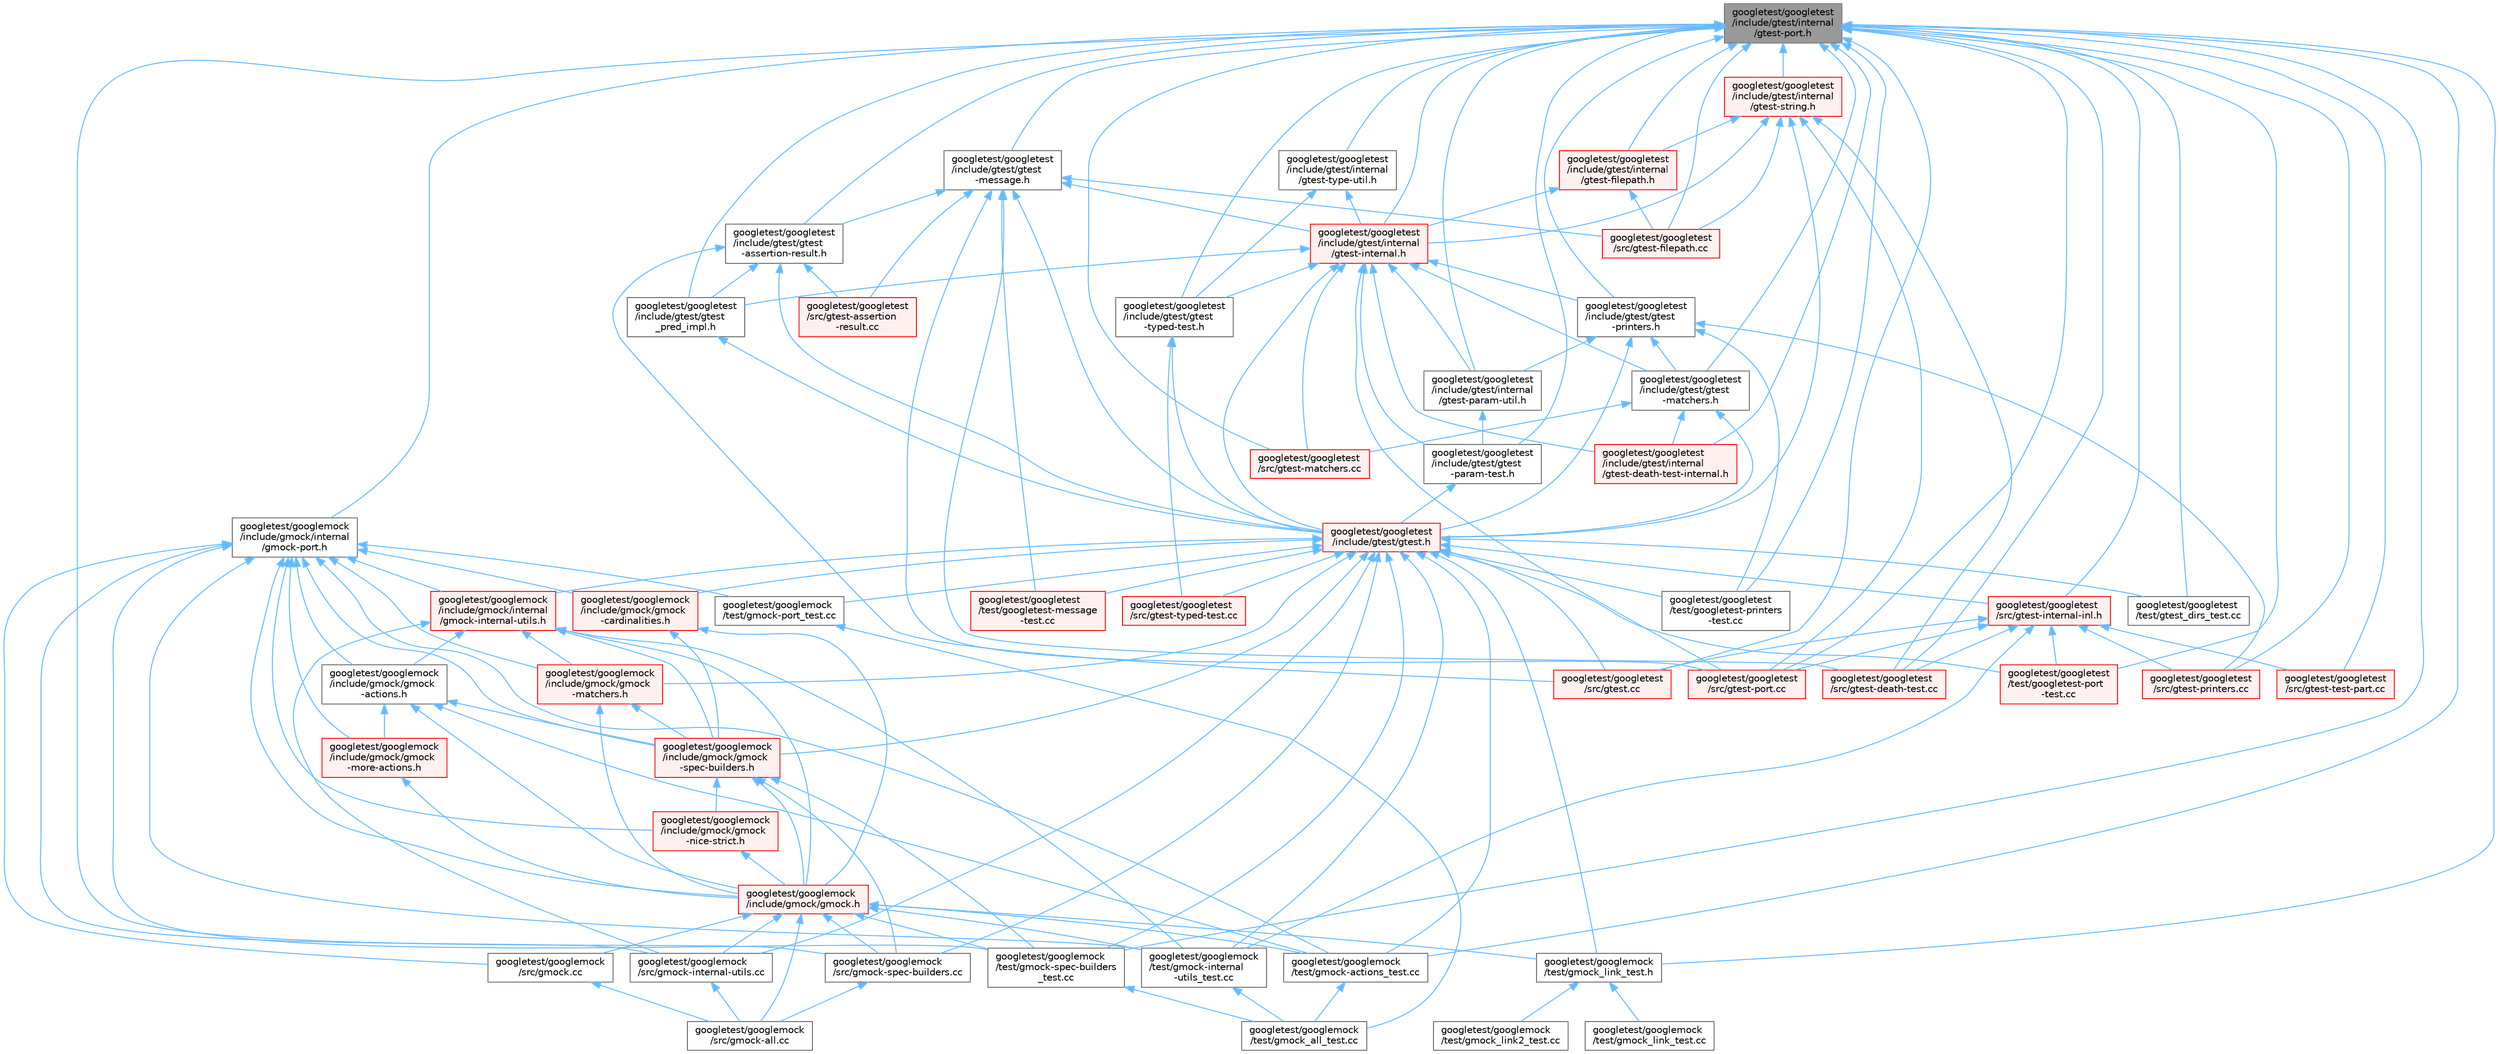digraph "googletest/googletest/include/gtest/internal/gtest-port.h"
{
 // LATEX_PDF_SIZE
  bgcolor="transparent";
  edge [fontname=Helvetica,fontsize=10,labelfontname=Helvetica,labelfontsize=10];
  node [fontname=Helvetica,fontsize=10,shape=box,height=0.2,width=0.4];
  Node1 [id="Node000001",label="googletest/googletest\l/include/gtest/internal\l/gtest-port.h",height=0.2,width=0.4,color="gray40", fillcolor="grey60", style="filled", fontcolor="black",tooltip=" "];
  Node1 -> Node2 [id="edge1_Node000001_Node000002",dir="back",color="steelblue1",style="solid",tooltip=" "];
  Node2 [id="Node000002",label="googletest/googlemock\l/include/gmock/internal\l/gmock-port.h",height=0.2,width=0.4,color="grey40", fillcolor="white", style="filled",URL="$gmock-port_8h.html",tooltip=" "];
  Node2 -> Node3 [id="edge2_Node000002_Node000003",dir="back",color="steelblue1",style="solid",tooltip=" "];
  Node3 [id="Node000003",label="googletest/googlemock\l/include/gmock/gmock\l-actions.h",height=0.2,width=0.4,color="grey40", fillcolor="white", style="filled",URL="$gmock-actions_8h.html",tooltip=" "];
  Node3 -> Node4 [id="edge3_Node000003_Node000004",dir="back",color="steelblue1",style="solid",tooltip=" "];
  Node4 [id="Node000004",label="googletest/googlemock\l/include/gmock/gmock\l-more-actions.h",height=0.2,width=0.4,color="red", fillcolor="#FFF0F0", style="filled",URL="$gmock-more-actions_8h.html",tooltip=" "];
  Node4 -> Node5 [id="edge4_Node000004_Node000005",dir="back",color="steelblue1",style="solid",tooltip=" "];
  Node5 [id="Node000005",label="googletest/googlemock\l/include/gmock/gmock.h",height=0.2,width=0.4,color="red", fillcolor="#FFF0F0", style="filled",URL="$gmock_8h.html",tooltip=" "];
  Node5 -> Node6 [id="edge5_Node000005_Node000006",dir="back",color="steelblue1",style="solid",tooltip=" "];
  Node6 [id="Node000006",label="googletest/googlemock\l/src/gmock-all.cc",height=0.2,width=0.4,color="grey40", fillcolor="white", style="filled",URL="$gmock-all_8cc.html",tooltip=" "];
  Node5 -> Node7 [id="edge6_Node000005_Node000007",dir="back",color="steelblue1",style="solid",tooltip=" "];
  Node7 [id="Node000007",label="googletest/googlemock\l/src/gmock-internal-utils.cc",height=0.2,width=0.4,color="grey40", fillcolor="white", style="filled",URL="$gmock-internal-utils_8cc.html",tooltip=" "];
  Node7 -> Node6 [id="edge7_Node000007_Node000006",dir="back",color="steelblue1",style="solid",tooltip=" "];
  Node5 -> Node8 [id="edge8_Node000005_Node000008",dir="back",color="steelblue1",style="solid",tooltip=" "];
  Node8 [id="Node000008",label="googletest/googlemock\l/src/gmock-spec-builders.cc",height=0.2,width=0.4,color="grey40", fillcolor="white", style="filled",URL="$gmock-spec-builders_8cc.html",tooltip=" "];
  Node8 -> Node6 [id="edge9_Node000008_Node000006",dir="back",color="steelblue1",style="solid",tooltip=" "];
  Node5 -> Node9 [id="edge10_Node000005_Node000009",dir="back",color="steelblue1",style="solid",tooltip=" "];
  Node9 [id="Node000009",label="googletest/googlemock\l/src/gmock.cc",height=0.2,width=0.4,color="grey40", fillcolor="white", style="filled",URL="$gmock_8cc.html",tooltip=" "];
  Node9 -> Node6 [id="edge11_Node000009_Node000006",dir="back",color="steelblue1",style="solid",tooltip=" "];
  Node5 -> Node11 [id="edge12_Node000005_Node000011",dir="back",color="steelblue1",style="solid",tooltip=" "];
  Node11 [id="Node000011",label="googletest/googlemock\l/test/gmock-actions_test.cc",height=0.2,width=0.4,color="grey40", fillcolor="white", style="filled",URL="$gmock-actions__test_8cc.html",tooltip=" "];
  Node11 -> Node12 [id="edge13_Node000011_Node000012",dir="back",color="steelblue1",style="solid",tooltip=" "];
  Node12 [id="Node000012",label="googletest/googlemock\l/test/gmock_all_test.cc",height=0.2,width=0.4,color="grey40", fillcolor="white", style="filled",URL="$gmock__all__test_8cc.html",tooltip=" "];
  Node5 -> Node15 [id="edge14_Node000005_Node000015",dir="back",color="steelblue1",style="solid",tooltip=" "];
  Node15 [id="Node000015",label="googletest/googlemock\l/test/gmock-internal\l-utils_test.cc",height=0.2,width=0.4,color="grey40", fillcolor="white", style="filled",URL="$gmock-internal-utils__test_8cc.html",tooltip=" "];
  Node15 -> Node12 [id="edge15_Node000015_Node000012",dir="back",color="steelblue1",style="solid",tooltip=" "];
  Node5 -> Node24 [id="edge16_Node000005_Node000024",dir="back",color="steelblue1",style="solid",tooltip=" "];
  Node24 [id="Node000024",label="googletest/googlemock\l/test/gmock-spec-builders\l_test.cc",height=0.2,width=0.4,color="grey40", fillcolor="white", style="filled",URL="$gmock-spec-builders__test_8cc.html",tooltip=" "];
  Node24 -> Node12 [id="edge17_Node000024_Node000012",dir="back",color="steelblue1",style="solid",tooltip=" "];
  Node5 -> Node27 [id="edge18_Node000005_Node000027",dir="back",color="steelblue1",style="solid",tooltip=" "];
  Node27 [id="Node000027",label="googletest/googlemock\l/test/gmock_link_test.h",height=0.2,width=0.4,color="grey40", fillcolor="white", style="filled",URL="$gmock__link__test_8h.html",tooltip=" "];
  Node27 -> Node28 [id="edge19_Node000027_Node000028",dir="back",color="steelblue1",style="solid",tooltip=" "];
  Node28 [id="Node000028",label="googletest/googlemock\l/test/gmock_link2_test.cc",height=0.2,width=0.4,color="grey40", fillcolor="white", style="filled",URL="$gmock__link2__test_8cc.html",tooltip=" "];
  Node27 -> Node29 [id="edge20_Node000027_Node000029",dir="back",color="steelblue1",style="solid",tooltip=" "];
  Node29 [id="Node000029",label="googletest/googlemock\l/test/gmock_link_test.cc",height=0.2,width=0.4,color="grey40", fillcolor="white", style="filled",URL="$gmock__link__test_8cc.html",tooltip=" "];
  Node3 -> Node33 [id="edge21_Node000003_Node000033",dir="back",color="steelblue1",style="solid",tooltip=" "];
  Node33 [id="Node000033",label="googletest/googlemock\l/include/gmock/gmock\l-spec-builders.h",height=0.2,width=0.4,color="red", fillcolor="#FFF0F0", style="filled",URL="$gmock-spec-builders_8h.html",tooltip=" "];
  Node33 -> Node35 [id="edge22_Node000033_Node000035",dir="back",color="steelblue1",style="solid",tooltip=" "];
  Node35 [id="Node000035",label="googletest/googlemock\l/include/gmock/gmock\l-nice-strict.h",height=0.2,width=0.4,color="red", fillcolor="#FFF0F0", style="filled",URL="$gmock-nice-strict_8h.html",tooltip=" "];
  Node35 -> Node5 [id="edge23_Node000035_Node000005",dir="back",color="steelblue1",style="solid",tooltip=" "];
  Node33 -> Node5 [id="edge24_Node000033_Node000005",dir="back",color="steelblue1",style="solid",tooltip=" "];
  Node33 -> Node8 [id="edge25_Node000033_Node000008",dir="back",color="steelblue1",style="solid",tooltip=" "];
  Node33 -> Node24 [id="edge26_Node000033_Node000024",dir="back",color="steelblue1",style="solid",tooltip=" "];
  Node3 -> Node5 [id="edge27_Node000003_Node000005",dir="back",color="steelblue1",style="solid",tooltip=" "];
  Node3 -> Node11 [id="edge28_Node000003_Node000011",dir="back",color="steelblue1",style="solid",tooltip=" "];
  Node2 -> Node36 [id="edge29_Node000002_Node000036",dir="back",color="steelblue1",style="solid",tooltip=" "];
  Node36 [id="Node000036",label="googletest/googlemock\l/include/gmock/gmock\l-cardinalities.h",height=0.2,width=0.4,color="red", fillcolor="#FFF0F0", style="filled",URL="$gmock-cardinalities_8h.html",tooltip=" "];
  Node36 -> Node33 [id="edge30_Node000036_Node000033",dir="back",color="steelblue1",style="solid",tooltip=" "];
  Node36 -> Node5 [id="edge31_Node000036_Node000005",dir="back",color="steelblue1",style="solid",tooltip=" "];
  Node2 -> Node38 [id="edge32_Node000002_Node000038",dir="back",color="steelblue1",style="solid",tooltip=" "];
  Node38 [id="Node000038",label="googletest/googlemock\l/include/gmock/gmock\l-matchers.h",height=0.2,width=0.4,color="red", fillcolor="#FFF0F0", style="filled",URL="$gmock-matchers_8h.html",tooltip=" "];
  Node38 -> Node33 [id="edge33_Node000038_Node000033",dir="back",color="steelblue1",style="solid",tooltip=" "];
  Node38 -> Node5 [id="edge34_Node000038_Node000005",dir="back",color="steelblue1",style="solid",tooltip=" "];
  Node2 -> Node4 [id="edge35_Node000002_Node000004",dir="back",color="steelblue1",style="solid",tooltip=" "];
  Node2 -> Node35 [id="edge36_Node000002_Node000035",dir="back",color="steelblue1",style="solid",tooltip=" "];
  Node2 -> Node33 [id="edge37_Node000002_Node000033",dir="back",color="steelblue1",style="solid",tooltip=" "];
  Node2 -> Node5 [id="edge38_Node000002_Node000005",dir="back",color="steelblue1",style="solid",tooltip=" "];
  Node2 -> Node41 [id="edge39_Node000002_Node000041",dir="back",color="steelblue1",style="solid",tooltip=" "];
  Node41 [id="Node000041",label="googletest/googlemock\l/include/gmock/internal\l/gmock-internal-utils.h",height=0.2,width=0.4,color="red", fillcolor="#FFF0F0", style="filled",URL="$gmock-internal-utils_8h.html",tooltip=" "];
  Node41 -> Node3 [id="edge40_Node000041_Node000003",dir="back",color="steelblue1",style="solid",tooltip=" "];
  Node41 -> Node38 [id="edge41_Node000041_Node000038",dir="back",color="steelblue1",style="solid",tooltip=" "];
  Node41 -> Node33 [id="edge42_Node000041_Node000033",dir="back",color="steelblue1",style="solid",tooltip=" "];
  Node41 -> Node5 [id="edge43_Node000041_Node000005",dir="back",color="steelblue1",style="solid",tooltip=" "];
  Node41 -> Node7 [id="edge44_Node000041_Node000007",dir="back",color="steelblue1",style="solid",tooltip=" "];
  Node41 -> Node15 [id="edge45_Node000041_Node000015",dir="back",color="steelblue1",style="solid",tooltip=" "];
  Node2 -> Node7 [id="edge46_Node000002_Node000007",dir="back",color="steelblue1",style="solid",tooltip=" "];
  Node2 -> Node9 [id="edge47_Node000002_Node000009",dir="back",color="steelblue1",style="solid",tooltip=" "];
  Node2 -> Node11 [id="edge48_Node000002_Node000011",dir="back",color="steelblue1",style="solid",tooltip=" "];
  Node2 -> Node15 [id="edge49_Node000002_Node000015",dir="back",color="steelblue1",style="solid",tooltip=" "];
  Node2 -> Node42 [id="edge50_Node000002_Node000042",dir="back",color="steelblue1",style="solid",tooltip=" "];
  Node42 [id="Node000042",label="googletest/googlemock\l/test/gmock-port_test.cc",height=0.2,width=0.4,color="grey40", fillcolor="white", style="filled",URL="$gmock-port__test_8cc.html",tooltip=" "];
  Node42 -> Node12 [id="edge51_Node000042_Node000012",dir="back",color="steelblue1",style="solid",tooltip=" "];
  Node2 -> Node24 [id="edge52_Node000002_Node000024",dir="back",color="steelblue1",style="solid",tooltip=" "];
  Node1 -> Node8 [id="edge53_Node000001_Node000008",dir="back",color="steelblue1",style="solid",tooltip=" "];
  Node1 -> Node11 [id="edge54_Node000001_Node000011",dir="back",color="steelblue1",style="solid",tooltip=" "];
  Node1 -> Node24 [id="edge55_Node000001_Node000024",dir="back",color="steelblue1",style="solid",tooltip=" "];
  Node1 -> Node27 [id="edge56_Node000001_Node000027",dir="back",color="steelblue1",style="solid",tooltip=" "];
  Node1 -> Node43 [id="edge57_Node000001_Node000043",dir="back",color="steelblue1",style="solid",tooltip=" "];
  Node43 [id="Node000043",label="googletest/googletest\l/include/gtest/gtest\l-assertion-result.h",height=0.2,width=0.4,color="grey40", fillcolor="white", style="filled",URL="$gtest-assertion-result_8h.html",tooltip=" "];
  Node43 -> Node44 [id="edge58_Node000043_Node000044",dir="back",color="steelblue1",style="solid",tooltip=" "];
  Node44 [id="Node000044",label="googletest/googletest\l/include/gtest/gtest.h",height=0.2,width=0.4,color="red", fillcolor="#FFF0F0", style="filled",URL="$gtest_8h.html",tooltip=" "];
  Node44 -> Node36 [id="edge59_Node000044_Node000036",dir="back",color="steelblue1",style="solid",tooltip=" "];
  Node44 -> Node38 [id="edge60_Node000044_Node000038",dir="back",color="steelblue1",style="solid",tooltip=" "];
  Node44 -> Node33 [id="edge61_Node000044_Node000033",dir="back",color="steelblue1",style="solid",tooltip=" "];
  Node44 -> Node41 [id="edge62_Node000044_Node000041",dir="back",color="steelblue1",style="solid",tooltip=" "];
  Node44 -> Node7 [id="edge63_Node000044_Node000007",dir="back",color="steelblue1",style="solid",tooltip=" "];
  Node44 -> Node8 [id="edge64_Node000044_Node000008",dir="back",color="steelblue1",style="solid",tooltip=" "];
  Node44 -> Node11 [id="edge65_Node000044_Node000011",dir="back",color="steelblue1",style="solid",tooltip=" "];
  Node44 -> Node15 [id="edge66_Node000044_Node000015",dir="back",color="steelblue1",style="solid",tooltip=" "];
  Node44 -> Node42 [id="edge67_Node000044_Node000042",dir="back",color="steelblue1",style="solid",tooltip=" "];
  Node44 -> Node24 [id="edge68_Node000044_Node000024",dir="back",color="steelblue1",style="solid",tooltip=" "];
  Node44 -> Node27 [id="edge69_Node000044_Node000027",dir="back",color="steelblue1",style="solid",tooltip=" "];
  Node44 -> Node47 [id="edge70_Node000044_Node000047",dir="back",color="steelblue1",style="solid",tooltip=" "];
  Node47 [id="Node000047",label="googletest/googletest\l/src/gtest-internal-inl.h",height=0.2,width=0.4,color="red", fillcolor="#FFF0F0", style="filled",URL="$gtest-internal-inl_8h.html",tooltip=" "];
  Node47 -> Node15 [id="edge71_Node000047_Node000015",dir="back",color="steelblue1",style="solid",tooltip=" "];
  Node47 -> Node48 [id="edge72_Node000047_Node000048",dir="back",color="steelblue1",style="solid",tooltip=" "];
  Node48 [id="Node000048",label="googletest/googletest\l/src/gtest-death-test.cc",height=0.2,width=0.4,color="red", fillcolor="#FFF0F0", style="filled",URL="$gtest-death-test_8cc.html",tooltip=" "];
  Node47 -> Node50 [id="edge73_Node000047_Node000050",dir="back",color="steelblue1",style="solid",tooltip=" "];
  Node50 [id="Node000050",label="googletest/googletest\l/src/gtest-port.cc",height=0.2,width=0.4,color="red", fillcolor="#FFF0F0", style="filled",URL="$gtest-port_8cc.html",tooltip=" "];
  Node47 -> Node51 [id="edge74_Node000047_Node000051",dir="back",color="steelblue1",style="solid",tooltip=" "];
  Node51 [id="Node000051",label="googletest/googletest\l/src/gtest-printers.cc",height=0.2,width=0.4,color="red", fillcolor="#FFF0F0", style="filled",URL="$gtest-printers_8cc.html",tooltip=" "];
  Node47 -> Node52 [id="edge75_Node000047_Node000052",dir="back",color="steelblue1",style="solid",tooltip=" "];
  Node52 [id="Node000052",label="googletest/googletest\l/src/gtest-test-part.cc",height=0.2,width=0.4,color="red", fillcolor="#FFF0F0", style="filled",URL="$gtest-test-part_8cc.html",tooltip=" "];
  Node47 -> Node53 [id="edge76_Node000047_Node000053",dir="back",color="steelblue1",style="solid",tooltip=" "];
  Node53 [id="Node000053",label="googletest/googletest\l/src/gtest.cc",height=0.2,width=0.4,color="red", fillcolor="#FFF0F0", style="filled",URL="$gtest_8cc.html",tooltip=" "];
  Node47 -> Node61 [id="edge77_Node000047_Node000061",dir="back",color="steelblue1",style="solid",tooltip=" "];
  Node61 [id="Node000061",label="googletest/googletest\l/test/googletest-port\l-test.cc",height=0.2,width=0.4,color="red", fillcolor="#FFF0F0", style="filled",URL="$googletest-port-test_8cc.html",tooltip=" "];
  Node44 -> Node77 [id="edge78_Node000044_Node000077",dir="back",color="steelblue1",style="solid",tooltip=" "];
  Node77 [id="Node000077",label="googletest/googletest\l/src/gtest-typed-test.cc",height=0.2,width=0.4,color="red", fillcolor="#FFF0F0", style="filled",URL="$gtest-typed-test_8cc.html",tooltip=" "];
  Node44 -> Node53 [id="edge79_Node000044_Node000053",dir="back",color="steelblue1",style="solid",tooltip=" "];
  Node44 -> Node88 [id="edge80_Node000044_Node000088",dir="back",color="steelblue1",style="solid",tooltip=" "];
  Node88 [id="Node000088",label="googletest/googletest\l/test/googletest-message\l-test.cc",height=0.2,width=0.4,color="red", fillcolor="#FFF0F0", style="filled",URL="$googletest-message-test_8cc.html",tooltip=" "];
  Node44 -> Node61 [id="edge81_Node000044_Node000061",dir="back",color="steelblue1",style="solid",tooltip=" "];
  Node44 -> Node93 [id="edge82_Node000044_Node000093",dir="back",color="steelblue1",style="solid",tooltip=" "];
  Node93 [id="Node000093",label="googletest/googletest\l/test/googletest-printers\l-test.cc",height=0.2,width=0.4,color="grey40", fillcolor="white", style="filled",URL="$googletest-printers-test_8cc.html",tooltip=" "];
  Node44 -> Node104 [id="edge83_Node000044_Node000104",dir="back",color="steelblue1",style="solid",tooltip=" "];
  Node104 [id="Node000104",label="googletest/googletest\l/test/gtest_dirs_test.cc",height=0.2,width=0.4,color="grey40", fillcolor="white", style="filled",URL="$gtest__dirs__test_8cc.html",tooltip=" "];
  Node43 -> Node122 [id="edge84_Node000043_Node000122",dir="back",color="steelblue1",style="solid",tooltip=" "];
  Node122 [id="Node000122",label="googletest/googletest\l/include/gtest/gtest\l_pred_impl.h",height=0.2,width=0.4,color="grey40", fillcolor="white", style="filled",URL="$gtest__pred__impl_8h.html",tooltip=" "];
  Node122 -> Node44 [id="edge85_Node000122_Node000044",dir="back",color="steelblue1",style="solid",tooltip=" "];
  Node43 -> Node123 [id="edge86_Node000043_Node000123",dir="back",color="steelblue1",style="solid",tooltip=" "];
  Node123 [id="Node000123",label="googletest/googletest\l/src/gtest-assertion\l-result.cc",height=0.2,width=0.4,color="red", fillcolor="#FFF0F0", style="filled",URL="$gtest-assertion-result_8cc.html",tooltip=" "];
  Node43 -> Node53 [id="edge87_Node000043_Node000053",dir="back",color="steelblue1",style="solid",tooltip=" "];
  Node1 -> Node124 [id="edge88_Node000001_Node000124",dir="back",color="steelblue1",style="solid",tooltip=" "];
  Node124 [id="Node000124",label="googletest/googletest\l/include/gtest/gtest\l-matchers.h",height=0.2,width=0.4,color="grey40", fillcolor="white", style="filled",URL="$gtest-matchers_8h.html",tooltip=" "];
  Node124 -> Node44 [id="edge89_Node000124_Node000044",dir="back",color="steelblue1",style="solid",tooltip=" "];
  Node124 -> Node125 [id="edge90_Node000124_Node000125",dir="back",color="steelblue1",style="solid",tooltip=" "];
  Node125 [id="Node000125",label="googletest/googletest\l/include/gtest/internal\l/gtest-death-test-internal.h",height=0.2,width=0.4,color="red", fillcolor="#FFF0F0", style="filled",URL="$gtest-death-test-internal_8h.html",tooltip=" "];
  Node124 -> Node127 [id="edge91_Node000124_Node000127",dir="back",color="steelblue1",style="solid",tooltip=" "];
  Node127 [id="Node000127",label="googletest/googletest\l/src/gtest-matchers.cc",height=0.2,width=0.4,color="red", fillcolor="#FFF0F0", style="filled",URL="$gtest-matchers_8cc.html",tooltip=" "];
  Node1 -> Node128 [id="edge92_Node000001_Node000128",dir="back",color="steelblue1",style="solid",tooltip=" "];
  Node128 [id="Node000128",label="googletest/googletest\l/include/gtest/gtest\l-message.h",height=0.2,width=0.4,color="grey40", fillcolor="white", style="filled",URL="$gtest-message_8h.html",tooltip=" "];
  Node128 -> Node43 [id="edge93_Node000128_Node000043",dir="back",color="steelblue1",style="solid",tooltip=" "];
  Node128 -> Node44 [id="edge94_Node000128_Node000044",dir="back",color="steelblue1",style="solid",tooltip=" "];
  Node128 -> Node129 [id="edge95_Node000128_Node000129",dir="back",color="steelblue1",style="solid",tooltip=" "];
  Node129 [id="Node000129",label="googletest/googletest\l/include/gtest/internal\l/gtest-internal.h",height=0.2,width=0.4,color="red", fillcolor="#FFF0F0", style="filled",URL="$gtest-internal_8h.html",tooltip=" "];
  Node129 -> Node124 [id="edge96_Node000129_Node000124",dir="back",color="steelblue1",style="solid",tooltip=" "];
  Node129 -> Node130 [id="edge97_Node000129_Node000130",dir="back",color="steelblue1",style="solid",tooltip=" "];
  Node130 [id="Node000130",label="googletest/googletest\l/include/gtest/gtest\l-param-test.h",height=0.2,width=0.4,color="grey40", fillcolor="white", style="filled",URL="$gtest-param-test_8h.html",tooltip=" "];
  Node130 -> Node44 [id="edge98_Node000130_Node000044",dir="back",color="steelblue1",style="solid",tooltip=" "];
  Node129 -> Node131 [id="edge99_Node000129_Node000131",dir="back",color="steelblue1",style="solid",tooltip=" "];
  Node131 [id="Node000131",label="googletest/googletest\l/include/gtest/gtest\l-printers.h",height=0.2,width=0.4,color="grey40", fillcolor="white", style="filled",URL="$gtest-printers_8h.html",tooltip=" "];
  Node131 -> Node124 [id="edge100_Node000131_Node000124",dir="back",color="steelblue1",style="solid",tooltip=" "];
  Node131 -> Node44 [id="edge101_Node000131_Node000044",dir="back",color="steelblue1",style="solid",tooltip=" "];
  Node131 -> Node132 [id="edge102_Node000131_Node000132",dir="back",color="steelblue1",style="solid",tooltip=" "];
  Node132 [id="Node000132",label="googletest/googletest\l/include/gtest/internal\l/gtest-param-util.h",height=0.2,width=0.4,color="grey40", fillcolor="white", style="filled",URL="$gtest-param-util_8h.html",tooltip=" "];
  Node132 -> Node130 [id="edge103_Node000132_Node000130",dir="back",color="steelblue1",style="solid",tooltip=" "];
  Node131 -> Node51 [id="edge104_Node000131_Node000051",dir="back",color="steelblue1",style="solid",tooltip=" "];
  Node131 -> Node93 [id="edge105_Node000131_Node000093",dir="back",color="steelblue1",style="solid",tooltip=" "];
  Node129 -> Node134 [id="edge106_Node000129_Node000134",dir="back",color="steelblue1",style="solid",tooltip=" "];
  Node134 [id="Node000134",label="googletest/googletest\l/include/gtest/gtest\l-typed-test.h",height=0.2,width=0.4,color="grey40", fillcolor="white", style="filled",URL="$gtest-typed-test_8h.html",tooltip=" "];
  Node134 -> Node44 [id="edge107_Node000134_Node000044",dir="back",color="steelblue1",style="solid",tooltip=" "];
  Node134 -> Node77 [id="edge108_Node000134_Node000077",dir="back",color="steelblue1",style="solid",tooltip=" "];
  Node129 -> Node44 [id="edge109_Node000129_Node000044",dir="back",color="steelblue1",style="solid",tooltip=" "];
  Node129 -> Node122 [id="edge110_Node000129_Node000122",dir="back",color="steelblue1",style="solid",tooltip=" "];
  Node129 -> Node125 [id="edge111_Node000129_Node000125",dir="back",color="steelblue1",style="solid",tooltip=" "];
  Node129 -> Node132 [id="edge112_Node000129_Node000132",dir="back",color="steelblue1",style="solid",tooltip=" "];
  Node129 -> Node127 [id="edge113_Node000129_Node000127",dir="back",color="steelblue1",style="solid",tooltip=" "];
  Node129 -> Node50 [id="edge114_Node000129_Node000050",dir="back",color="steelblue1",style="solid",tooltip=" "];
  Node128 -> Node123 [id="edge115_Node000128_Node000123",dir="back",color="steelblue1",style="solid",tooltip=" "];
  Node128 -> Node48 [id="edge116_Node000128_Node000048",dir="back",color="steelblue1",style="solid",tooltip=" "];
  Node128 -> Node135 [id="edge117_Node000128_Node000135",dir="back",color="steelblue1",style="solid",tooltip=" "];
  Node135 [id="Node000135",label="googletest/googletest\l/src/gtest-filepath.cc",height=0.2,width=0.4,color="red", fillcolor="#FFF0F0", style="filled",URL="$gtest-filepath_8cc.html",tooltip=" "];
  Node128 -> Node50 [id="edge118_Node000128_Node000050",dir="back",color="steelblue1",style="solid",tooltip=" "];
  Node128 -> Node88 [id="edge119_Node000128_Node000088",dir="back",color="steelblue1",style="solid",tooltip=" "];
  Node1 -> Node130 [id="edge120_Node000001_Node000130",dir="back",color="steelblue1",style="solid",tooltip=" "];
  Node1 -> Node131 [id="edge121_Node000001_Node000131",dir="back",color="steelblue1",style="solid",tooltip=" "];
  Node1 -> Node134 [id="edge122_Node000001_Node000134",dir="back",color="steelblue1",style="solid",tooltip=" "];
  Node1 -> Node122 [id="edge123_Node000001_Node000122",dir="back",color="steelblue1",style="solid",tooltip=" "];
  Node1 -> Node125 [id="edge124_Node000001_Node000125",dir="back",color="steelblue1",style="solid",tooltip=" "];
  Node1 -> Node136 [id="edge125_Node000001_Node000136",dir="back",color="steelblue1",style="solid",tooltip=" "];
  Node136 [id="Node000136",label="googletest/googletest\l/include/gtest/internal\l/gtest-filepath.h",height=0.2,width=0.4,color="red", fillcolor="#FFF0F0", style="filled",URL="$gtest-filepath_8h.html",tooltip=" "];
  Node136 -> Node129 [id="edge126_Node000136_Node000129",dir="back",color="steelblue1",style="solid",tooltip=" "];
  Node136 -> Node135 [id="edge127_Node000136_Node000135",dir="back",color="steelblue1",style="solid",tooltip=" "];
  Node1 -> Node129 [id="edge128_Node000001_Node000129",dir="back",color="steelblue1",style="solid",tooltip=" "];
  Node1 -> Node132 [id="edge129_Node000001_Node000132",dir="back",color="steelblue1",style="solid",tooltip=" "];
  Node1 -> Node137 [id="edge130_Node000001_Node000137",dir="back",color="steelblue1",style="solid",tooltip=" "];
  Node137 [id="Node000137",label="googletest/googletest\l/include/gtest/internal\l/gtest-string.h",height=0.2,width=0.4,color="red", fillcolor="#FFF0F0", style="filled",URL="$gtest-string_8h.html",tooltip=" "];
  Node137 -> Node44 [id="edge131_Node000137_Node000044",dir="back",color="steelblue1",style="solid",tooltip=" "];
  Node137 -> Node136 [id="edge132_Node000137_Node000136",dir="back",color="steelblue1",style="solid",tooltip=" "];
  Node137 -> Node129 [id="edge133_Node000137_Node000129",dir="back",color="steelblue1",style="solid",tooltip=" "];
  Node137 -> Node48 [id="edge134_Node000137_Node000048",dir="back",color="steelblue1",style="solid",tooltip=" "];
  Node137 -> Node135 [id="edge135_Node000137_Node000135",dir="back",color="steelblue1",style="solid",tooltip=" "];
  Node137 -> Node50 [id="edge136_Node000137_Node000050",dir="back",color="steelblue1",style="solid",tooltip=" "];
  Node1 -> Node138 [id="edge137_Node000001_Node000138",dir="back",color="steelblue1",style="solid",tooltip=" "];
  Node138 [id="Node000138",label="googletest/googletest\l/include/gtest/internal\l/gtest-type-util.h",height=0.2,width=0.4,color="grey40", fillcolor="white", style="filled",URL="$gtest-type-util_8h.html",tooltip=" "];
  Node138 -> Node134 [id="edge138_Node000138_Node000134",dir="back",color="steelblue1",style="solid",tooltip=" "];
  Node138 -> Node129 [id="edge139_Node000138_Node000129",dir="back",color="steelblue1",style="solid",tooltip=" "];
  Node1 -> Node48 [id="edge140_Node000001_Node000048",dir="back",color="steelblue1",style="solid",tooltip=" "];
  Node1 -> Node135 [id="edge141_Node000001_Node000135",dir="back",color="steelblue1",style="solid",tooltip=" "];
  Node1 -> Node47 [id="edge142_Node000001_Node000047",dir="back",color="steelblue1",style="solid",tooltip=" "];
  Node1 -> Node127 [id="edge143_Node000001_Node000127",dir="back",color="steelblue1",style="solid",tooltip=" "];
  Node1 -> Node50 [id="edge144_Node000001_Node000050",dir="back",color="steelblue1",style="solid",tooltip=" "];
  Node1 -> Node51 [id="edge145_Node000001_Node000051",dir="back",color="steelblue1",style="solid",tooltip=" "];
  Node1 -> Node52 [id="edge146_Node000001_Node000052",dir="back",color="steelblue1",style="solid",tooltip=" "];
  Node1 -> Node53 [id="edge147_Node000001_Node000053",dir="back",color="steelblue1",style="solid",tooltip=" "];
  Node1 -> Node61 [id="edge148_Node000001_Node000061",dir="back",color="steelblue1",style="solid",tooltip=" "];
  Node1 -> Node93 [id="edge149_Node000001_Node000093",dir="back",color="steelblue1",style="solid",tooltip=" "];
  Node1 -> Node104 [id="edge150_Node000001_Node000104",dir="back",color="steelblue1",style="solid",tooltip=" "];
}
